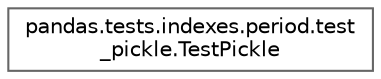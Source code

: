 digraph "Graphical Class Hierarchy"
{
 // LATEX_PDF_SIZE
  bgcolor="transparent";
  edge [fontname=Helvetica,fontsize=10,labelfontname=Helvetica,labelfontsize=10];
  node [fontname=Helvetica,fontsize=10,shape=box,height=0.2,width=0.4];
  rankdir="LR";
  Node0 [id="Node000000",label="pandas.tests.indexes.period.test\l_pickle.TestPickle",height=0.2,width=0.4,color="grey40", fillcolor="white", style="filled",URL="$dc/d45/classpandas_1_1tests_1_1indexes_1_1period_1_1test__pickle_1_1TestPickle.html",tooltip=" "];
}
